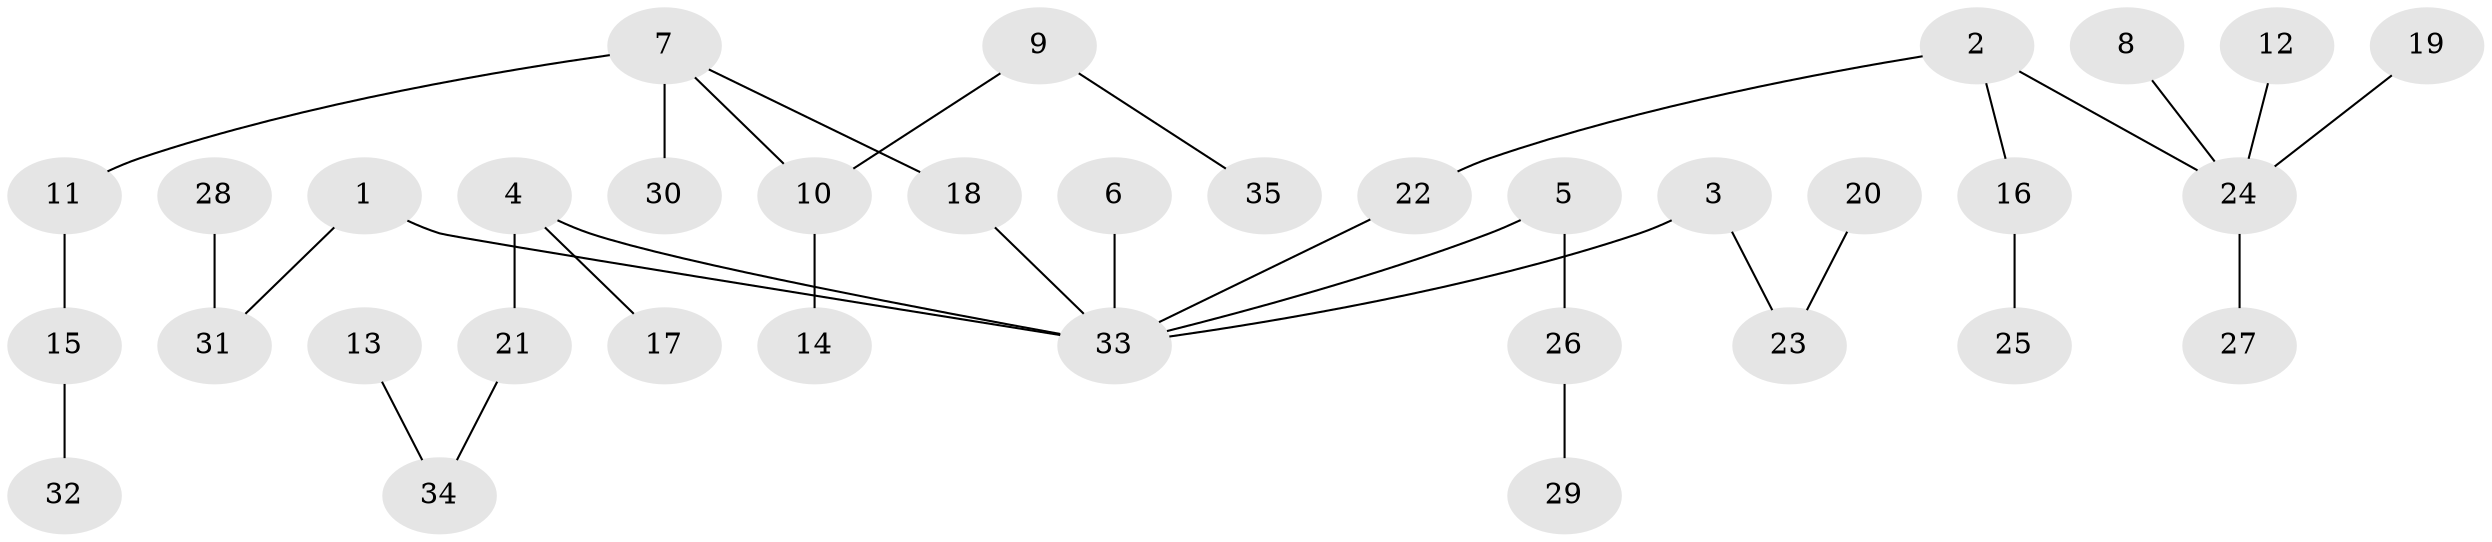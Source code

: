 // original degree distribution, {2: 0.3, 8: 0.014285714285714285, 4: 0.04285714285714286, 3: 0.18571428571428572, 6: 0.014285714285714285, 1: 0.44285714285714284}
// Generated by graph-tools (version 1.1) at 2025/02/03/09/25 03:02:23]
// undirected, 35 vertices, 34 edges
graph export_dot {
graph [start="1"]
  node [color=gray90,style=filled];
  1;
  2;
  3;
  4;
  5;
  6;
  7;
  8;
  9;
  10;
  11;
  12;
  13;
  14;
  15;
  16;
  17;
  18;
  19;
  20;
  21;
  22;
  23;
  24;
  25;
  26;
  27;
  28;
  29;
  30;
  31;
  32;
  33;
  34;
  35;
  1 -- 31 [weight=1.0];
  1 -- 33 [weight=1.0];
  2 -- 16 [weight=1.0];
  2 -- 22 [weight=1.0];
  2 -- 24 [weight=1.0];
  3 -- 23 [weight=1.0];
  3 -- 33 [weight=1.0];
  4 -- 17 [weight=1.0];
  4 -- 21 [weight=1.0];
  4 -- 33 [weight=1.0];
  5 -- 26 [weight=1.0];
  5 -- 33 [weight=1.0];
  6 -- 33 [weight=1.0];
  7 -- 10 [weight=1.0];
  7 -- 11 [weight=1.0];
  7 -- 18 [weight=1.0];
  7 -- 30 [weight=1.0];
  8 -- 24 [weight=1.0];
  9 -- 10 [weight=1.0];
  9 -- 35 [weight=1.0];
  10 -- 14 [weight=1.0];
  11 -- 15 [weight=1.0];
  12 -- 24 [weight=1.0];
  13 -- 34 [weight=1.0];
  15 -- 32 [weight=1.0];
  16 -- 25 [weight=1.0];
  18 -- 33 [weight=1.0];
  19 -- 24 [weight=1.0];
  20 -- 23 [weight=1.0];
  21 -- 34 [weight=1.0];
  22 -- 33 [weight=1.0];
  24 -- 27 [weight=1.0];
  26 -- 29 [weight=1.0];
  28 -- 31 [weight=1.0];
}
